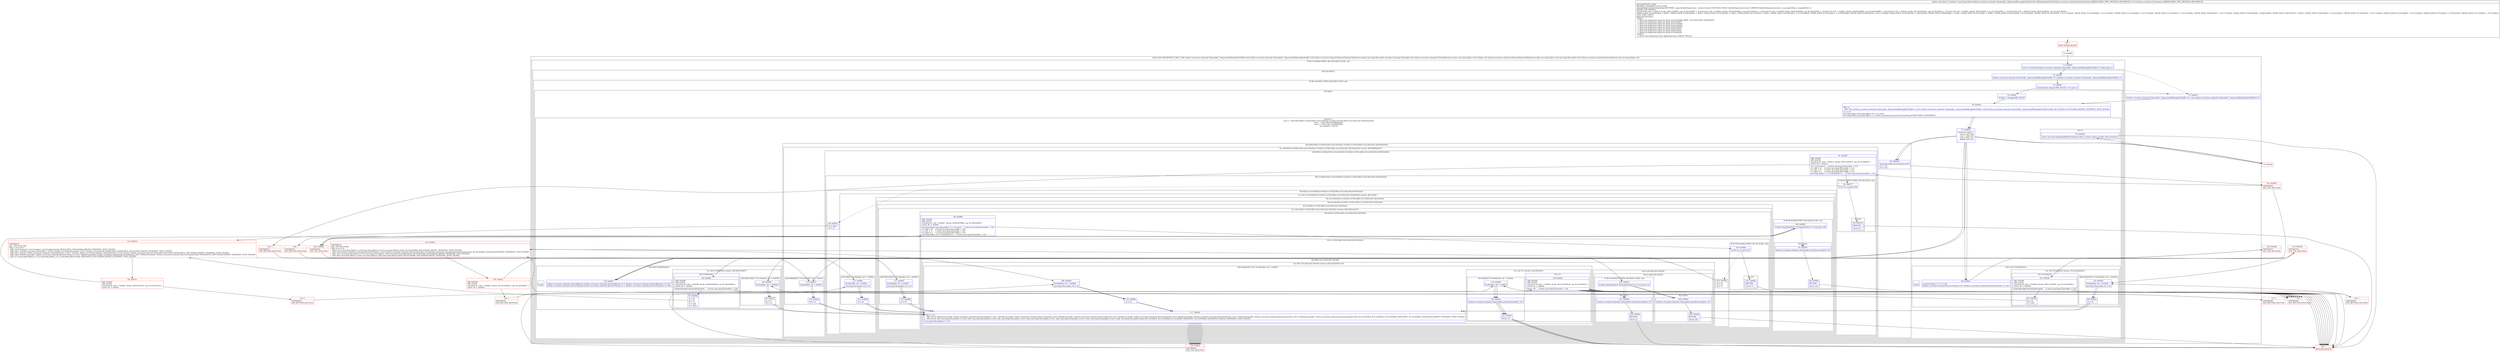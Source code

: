 digraph "CFG forkotlinx.coroutines.channels.ChannelsKt__DeprecatedKt.singleOrNull(Lkotlinx\/coroutines\/channels\/ReceiveChannel;Lkotlin\/coroutines\/Continuation;)Ljava\/lang\/Object;" {
subgraph cluster_Region_1020648050 {
label = "R(4:(2:3|(3:5|6|7))|67|6|7) | DECL_VAR: kotlinx.coroutines.channels.ChannelsKt__DeprecatedKt$singleOrNull$1 null, kotlinx.coroutines.channels.ChannelsKt__DeprecatedKt$singleOrNull$1 null, kotlinx.coroutines.channels.ReceiveChannel $this$consume$iv, java.lang.Throwable cause$iv, java.lang.Throwable e$iv, kotlinx.coroutines.channels.ChannelIterator iterator, java.lang.Object null, boolean null, kotlinx.coroutines.channels.ReceiveChannel $this$consume$iv, java.lang.Object null, java.lang.Throwable null, kotlinx.coroutines.channels.ReceiveChannel null, java.lang.Object null\l";
node [shape=record,color=blue];
subgraph cluster_IfRegion_927424501 {
label = "IF [B:71:0x0002] THEN: R(2:3|(3:5|6|7)) ELSE: null";
node [shape=record,color=blue];
Node_71 [shape=record,label="{71\:\ 0x0002|if ((r11 instanceof kotlinx.coroutines.channels.ChannelsKt__DeprecatedKt$singleOrNull$1) != false) goto L3\l}"];
subgraph cluster_Region_999306496 {
label = "R(2:3|(3:5|6|7))";
node [shape=record,color=blue];
Node_72 [shape=record,label="{72\:\ 0x0004|kotlinx.coroutines.channels.ChannelsKt__DeprecatedKt$singleOrNull$1 r0 = (kotlinx.coroutines.channels.ChannelsKt__DeprecatedKt$singleOrNull$1) r11\l}"];
subgraph cluster_IfRegion_1107042995 {
label = "IF [B:73:0x000c] THEN: R(3:5|6|7) ELSE: null";
node [shape=record,color=blue];
Node_73 [shape=record,label="{73\:\ 0x000c|if ((r0.label & Integer.MIN_VALUE) != 0) goto L5\l}"];
subgraph cluster_Region_1250373158 {
label = "R(3:5|6|7)";
node [shape=record,color=blue];
Node_74 [shape=record,label="{74\:\ 0x000e|r0.label \-= Integer.MIN_VALUE\l}"];
Node_76 [shape=record,label="{76\:\ 0x0019|PHI: r0 \l  PHI: (r0v2 kotlinx.coroutines.channels.ChannelsKt__DeprecatedKt$singleOrNull$1) = (r0v1 kotlinx.coroutines.channels.ChannelsKt__DeprecatedKt$singleOrNull$1), (r0v5 kotlinx.coroutines.channels.ChannelsKt__DeprecatedKt$singleOrNull$1) binds: [B:75:0x0014, B:74:0x000e] A[DONT_GENERATE, DONT_INLINE]\l|r11 = r0\ljava.lang.Object java.lang.Object r0 = r11.result\ljava.lang.Object java.lang.Object r1 = kotlin.coroutines.intrinsics.IntrinsicsKt.getCOROUTINE_SUSPENDED()\l}"];
subgraph cluster_SwitchRegion_787329059 {
label = "Switch: 4
 case 0 -> R(2:58|(2:60|(2:(1:62)|(2:63|(1:(2:(2:42|43)|(1:(2:45|(2:(1:47)|(2:48|(1:(2:(2:20|21)|(2:18|19)))))))))))))
 case 1 -> R(3:35|(3:37|38|(0)(0))|1)
 case 2 -> R(3:11|(3:13|14|(0)(0))|1)
 case default -> R(1:9)";
node [shape=record,color=blue];
Node_77 [shape=record,label="{77\:\ 0x0023|switch(r11.label) \{\l    case 0: goto L58;\l    case 1: goto L35;\l    case 2: goto L11;\l    default: goto L8;\l\}\l}"];
subgraph cluster_Region_472666679 {
label = "R(2:58|(2:60|(2:(1:62)|(2:63|(1:(2:(2:42|43)|(1:(2:45|(2:(1:47)|(2:48|(1:(2:(2:20|21)|(2:18|19)))))))))))))";
node [shape=record,color=blue];
Node_90 [shape=record,label="{90\:\ 0x005d|kotlin.ResultKt.throwOnFailure(r0)\lr2 = r10\lr4 = null\l}"];
subgraph cluster_TryCatchRegion_433230899 {
label = "Try: R(2:60|(2:(1:62)|(2:63|(1:(2:(2:42|43)|(1:(2:45|(2:(1:47)|(2:48|(1:(2:(2:20|21)|(2:18|19)))))))))))) catches: R(4:65|66|25|27)";
node [shape=record,color=blue];
subgraph cluster_Region_1023015366 {
label = "R(2:60|(2:(1:62)|(2:63|(1:(2:(2:42|43)|(1:(2:45|(2:(1:47)|(2:48|(1:(2:(2:20|21)|(2:18|19))))))))))))";
node [shape=record,color=blue];
Node_91 [shape=record,label="{91\:\ 0x0067|TRY_ENTER\lTRY_LEAVE\lTryCatch #0 \{all \-\> 0x00c3, blocks: (B:91:0x0067), top: B:122:0x0067 \}\lCatch: all \-\> 0x00c3\l|r5 = r2.iterator()     \/\/ Catch: java.lang.Throwable \-\> Lc3\lr11.L$0 = r2     \/\/ Catch: java.lang.Throwable \-\> Lc3\lr11.L$1 = r5     \/\/ Catch: java.lang.Throwable \-\> Lc3\lr11.label = 1     \/\/ Catch: java.lang.Throwable \-\> Lc3\ljava.lang.Object r7 = r5.hasNext(r11)     \/\/ Catch: java.lang.Throwable \-\> Lc3\l}"];
subgraph cluster_Region_1736327423 {
label = "R(2:(1:62)|(2:63|(1:(2:(2:42|43)|(1:(2:45|(2:(1:47)|(2:48|(1:(2:(2:20|21)|(2:18|19)))))))))))";
node [shape=record,color=blue];
subgraph cluster_IfRegion_1297970675 {
label = "IF [B:92:0x0077] THEN: R(1:62) ELSE: null";
node [shape=record,color=blue];
Node_92 [shape=record,label="{92\:\ 0x0077|if (r7 == r1) goto L62\l}"];
subgraph cluster_Region_857619333 {
label = "R(1:62)";
node [shape=record,color=blue];
Node_93 [shape=record,label="{93\:\ 0x0079|RETURN\l|return r1\l}"];
}
}
subgraph cluster_Region_162400860 {
label = "R(2:63|(1:(2:(2:42|43)|(1:(2:45|(2:(1:47)|(2:48|(1:(2:(2:20|21)|(2:18|19))))))))))";
node [shape=record,color=blue];
Node_94 [shape=record,label="{94\:\ 0x007a|r2 = false\lr6 = r2\l}"];
subgraph cluster_TryCatchRegion_1791689490 {
label = "Try: R(1:(2:(2:42|43)|(1:(2:45|(2:(1:47)|(2:48|(1:(2:(2:20|21)|(2:18|19))))))))) catches: R(2:53|54)";
node [shape=record,color=blue];
subgraph cluster_Region_1250057538 {
label = "R(1:(2:(2:42|43)|(1:(2:45|(2:(1:47)|(2:48|(1:(2:(2:20|21)|(2:18|19)))))))))";
node [shape=record,color=blue];
subgraph cluster_Region_1207712557 {
label = "R(2:(2:42|43)|(1:(2:45|(2:(1:47)|(2:48|(1:(2:(2:20|21)|(2:18|19))))))))";
node [shape=record,color=blue];
subgraph cluster_IfRegion_1376838293 {
label = "IF [B:96:0x0084] THEN: R(2:42|43) ELSE: null";
node [shape=record,color=blue];
Node_96 [shape=record,label="{96\:\ 0x0084|if (((java.lang.Boolean) r7).booleanValue() == true) goto L44\l}"];
subgraph cluster_Region_1626450006 {
label = "R(2:42|43)";
node [shape=record,color=blue];
Node_97 [shape=record,label="{97\:\ 0x0087|kotlinx.coroutines.channels.ChannelsKt.cancelConsumed(r6, r4)\l}"];
Node_98 [shape=record,label="{98\:\ 0x008a|RETURN\l|return null\l}"];
}
}
subgraph cluster_Region_943817031 {
label = "R(1:(2:45|(2:(1:47)|(2:48|(1:(2:(2:20|21)|(2:18|19)))))))";
node [shape=record,color=blue];
subgraph cluster_TryCatchRegion_507699249 {
label = "Try: R(2:45|(2:(1:47)|(2:48|(1:(2:(2:20|21)|(2:18|19)))))) catches: R(4:50|51|25|27)";
node [shape=record,color=blue];
subgraph cluster_Region_108786540 {
label = "R(2:45|(2:(1:47)|(2:48|(1:(2:(2:20|21)|(2:18|19))))))";
node [shape=record,color=blue];
Node_99 [shape=record,label="{99\:\ 0x008b|TRY_ENTER\lTRY_LEAVE\lTryCatch #3 \{all \-\> 0x00b7, blocks: (B:99:0x008b), top: B:128:0x008b \}\lCatch: all \-\> 0x00b7\l|java.lang.Object java.lang.Object r7 = r5.next()     \/\/ Catch: java.lang.Throwable \-\> Lb7\lr11.L$0 = r6     \/\/ Catch: java.lang.Throwable \-\> Lb7\lr11.L$1 = r7     \/\/ Catch: java.lang.Throwable \-\> Lb7\lr11.label = 2     \/\/ Catch: java.lang.Throwable \-\> Lb7\ljava.lang.Object r8 = r5.hasNext(r11)     \/\/ Catch: java.lang.Throwable \-\> Lb7\l}"];
subgraph cluster_Region_1267973414 {
label = "R(2:(1:47)|(2:48|(1:(2:(2:20|21)|(2:18|19)))))";
node [shape=record,color=blue];
subgraph cluster_IfRegion_2002145660 {
label = "IF [B:100:0x009a] THEN: R(1:47) ELSE: null";
node [shape=record,color=blue];
Node_100 [shape=record,label="{100\:\ 0x009a|if (r8 == r1) goto L47\l}"];
subgraph cluster_Region_676609125 {
label = "R(1:47)";
node [shape=record,color=blue];
Node_101 [shape=record,label="{101\:\ 0x009c|RETURN\l|return r1\l}"];
}
}
subgraph cluster_Region_942687520 {
label = "R(2:48|(1:(2:(2:20|21)|(2:18|19))))";
node [shape=record,color=blue];
Node_102 [shape=record,label="{102\:\ 0x009d|r5 = r4\lr4 = r6\lr2 = r7\l}"];
subgraph cluster_TryCatchRegion_650977050 {
label = "Try: R(1:(2:(2:20|21)|(2:18|19))) catches: R(4:23|24|25|(1:27))";
node [shape=record,color=blue];
subgraph cluster_Region_305330493 {
label = "R(1:(2:(2:20|21)|(2:18|19)))";
node [shape=record,color=blue];
subgraph cluster_Region_469291042 {
label = "R(2:(2:20|21)|(2:18|19))";
node [shape=record,color=blue];
subgraph cluster_IfRegion_1297364214 {
label = "IF [B:104:0x00a7] THEN: R(2:20|21) ELSE: null";
node [shape=record,color=blue];
Node_104 [shape=record,label="{104\:\ 0x00a7|if (((java.lang.Boolean) r8).booleanValue() == true) goto L18\l}"];
subgraph cluster_Region_61851529 {
label = "R(2:20|21)";
node [shape=record,color=blue];
Node_107 [shape=record,label="{107\:\ 0x00ae|kotlinx.coroutines.channels.ChannelsKt.cancelConsumed(r4, r5)\l}"];
Node_108 [shape=record,label="{108\:\ 0x00b2|RETURN\l|return r2\l}"];
}
}
subgraph cluster_Region_114376144 {
label = "R(2:18|19)";
node [shape=record,color=blue];
Node_105 [shape=record,label="{105\:\ 0x00aa|kotlinx.coroutines.channels.ChannelsKt.cancelConsumed(r4, r5)\l}"];
Node_106 [shape=record,label="{106\:\ 0x00ad|RETURN\l|return null\l}"];
}
}
}
subgraph cluster_Region_2498856 {
label = "R(4:23|24|25|(1:27)) | ExcHandler: all \-\> 0x00b3\l";
node [shape=record,color=blue];
Node_109 [shape=record,label="{109\:\ 0x00b3|ExcHandler: all \-\> 0x00b3\l|java.lang.Throwable r10 = th\l}"];
Node_110 [shape=record,label="{110\:\ 0x00b4|r2 = r4\l}"];
Node_117 [shape=record,label="{117\:\ 0x00c8|PHI: r2 r10 \l  PHI: (r2v10 '$this$consume$iv' kotlinx.coroutines.channels.ReceiveChannel) = (r2v1 '$this$consume$iv' kotlinx.coroutines.channels.ReceiveChannel), (r2v4 '$this$consume$iv' kotlinx.coroutines.channels.ReceiveChannel), (r2v5 '$this$consume$iv' kotlinx.coroutines.channels.ReceiveChannel), (r2v8 '$this$consume$iv' kotlinx.coroutines.channels.ReceiveChannel), (r2v12 '$this$consume$iv' kotlinx.coroutines.channels.ReceiveChannel), (r2v14 '$this$consume$iv' kotlinx.coroutines.channels.ReceiveChannel) binds: [B:116:0x00c4, B:114:0x00bd, B:112:0x00b8, B:89:0x0057, B:110:0x00b4, B:84:0x003e] A[DONT_GENERATE, DONT_INLINE]\l  PHI: (r10v9 'e$iv' java.lang.Throwable) = (r10v2 'e$iv' java.lang.Throwable), (r10v4 'e$iv' java.lang.Throwable), (r10v5 'e$iv' java.lang.Throwable), (r10v7 'e$iv' java.lang.Throwable), (r10v11 'e$iv' java.lang.Throwable), (r10v13 'e$iv' java.lang.Throwable) binds: [B:116:0x00c4, B:114:0x00bd, B:112:0x00b8, B:89:0x0057, B:110:0x00b4, B:84:0x003e] A[DONT_GENERATE, DONT_INLINE]\l|java.lang.Throwable r3 = r10\l}"];
subgraph cluster_TryCatchRegion_1542817000 {
label = "Try: R(1:27) catches: R(3:29|30|31)";
node [shape=record,color=blue];
subgraph cluster_Region_938146020 {
label = "R(1:27)";
node [shape=record,color=blue];
Node_118 [shape=record,label="{118\:\ 0x00ca|TRY_ENTER\lTRY_LEAVE\lTryCatch #4 \{all \-\> 0x00cb, blocks: (B:118:0x00ca), top: B:130:0x00ca \}\lCatch: all \-\> 0x00cb\l|throw r10     \/\/ Catch: java.lang.Throwable \-\> Lcb\l}"];
}
subgraph cluster_Region_1654098785 {
label = "R(3:29|30|31) | ExcHandler: all \-\> 0x00cb\l";
node [shape=record,color=blue];
Node_119 [shape=record,label="{119\:\ 0x00cb|ExcHandler: all \-\> 0x00cb\l}"];
Node_120 [shape=record,label="{120\:\ 0x00cc|kotlinx.coroutines.channels.ChannelsKt.cancelConsumed(r2, r3)\l}"];
Node_121 [shape=record,label="{121\:\ 0x00cf|throw r10\l}"];
}
}
}
}
}
}
}
subgraph cluster_Region_1283520055 {
label = "R(4:50|51|25|27) | ExcHandler: all \-\> 0x00b7\l";
node [shape=record,color=blue];
Node_111 [shape=record,label="{111\:\ 0x00b7|ExcHandler: all \-\> 0x00b7\l|java.lang.Throwable r10 = th\l}"];
Node_112 [shape=record,label="{112\:\ 0x00b8|r2 = r6\l}"];
Node_117 [shape=record,label="{117\:\ 0x00c8|PHI: r2 r10 \l  PHI: (r2v10 '$this$consume$iv' kotlinx.coroutines.channels.ReceiveChannel) = (r2v1 '$this$consume$iv' kotlinx.coroutines.channels.ReceiveChannel), (r2v4 '$this$consume$iv' kotlinx.coroutines.channels.ReceiveChannel), (r2v5 '$this$consume$iv' kotlinx.coroutines.channels.ReceiveChannel), (r2v8 '$this$consume$iv' kotlinx.coroutines.channels.ReceiveChannel), (r2v12 '$this$consume$iv' kotlinx.coroutines.channels.ReceiveChannel), (r2v14 '$this$consume$iv' kotlinx.coroutines.channels.ReceiveChannel) binds: [B:116:0x00c4, B:114:0x00bd, B:112:0x00b8, B:89:0x0057, B:110:0x00b4, B:84:0x003e] A[DONT_GENERATE, DONT_INLINE]\l  PHI: (r10v9 'e$iv' java.lang.Throwable) = (r10v2 'e$iv' java.lang.Throwable), (r10v4 'e$iv' java.lang.Throwable), (r10v5 'e$iv' java.lang.Throwable), (r10v7 'e$iv' java.lang.Throwable), (r10v11 'e$iv' java.lang.Throwable), (r10v13 'e$iv' java.lang.Throwable) binds: [B:116:0x00c4, B:114:0x00bd, B:112:0x00b8, B:89:0x0057, B:110:0x00b4, B:84:0x003e] A[DONT_GENERATE, DONT_INLINE]\l|java.lang.Throwable r3 = r10\l}"];
Node_118 [shape=record,label="{118\:\ 0x00ca|TRY_ENTER\lTRY_LEAVE\lTryCatch #4 \{all \-\> 0x00cb, blocks: (B:118:0x00ca), top: B:130:0x00ca \}\lCatch: all \-\> 0x00cb\l|throw r10     \/\/ Catch: java.lang.Throwable \-\> Lcb\l}"];
}
}
}
}
}
subgraph cluster_Region_243283569 {
label = "R(2:53|54) | ExcHandler: all \-\> 0x00bc\l";
node [shape=record,color=blue];
Node_113 [shape=record,label="{113\:\ 0x00bc|ExcHandler: all \-\> 0x00bc\l|java.lang.Throwable r10 = th\l}"];
Node_114 [shape=record,label="{114\:\ 0x00bd|r2 = r6\l}"];
}
}
}
}
}
subgraph cluster_Region_1155580521 {
label = "R(4:65|66|25|27) | ExcHandler: all \-\> 0x00c3\l";
node [shape=record,color=blue];
Node_115 [shape=record,label="{115\:\ 0x00c3|ExcHandler: all \-\> 0x00c3\l}"];
Node_116 [shape=record,label="{116\:\ 0x00c4|r10 = r1\l}"];
Node_117 [shape=record,label="{117\:\ 0x00c8|PHI: r2 r10 \l  PHI: (r2v10 '$this$consume$iv' kotlinx.coroutines.channels.ReceiveChannel) = (r2v1 '$this$consume$iv' kotlinx.coroutines.channels.ReceiveChannel), (r2v4 '$this$consume$iv' kotlinx.coroutines.channels.ReceiveChannel), (r2v5 '$this$consume$iv' kotlinx.coroutines.channels.ReceiveChannel), (r2v8 '$this$consume$iv' kotlinx.coroutines.channels.ReceiveChannel), (r2v12 '$this$consume$iv' kotlinx.coroutines.channels.ReceiveChannel), (r2v14 '$this$consume$iv' kotlinx.coroutines.channels.ReceiveChannel) binds: [B:116:0x00c4, B:114:0x00bd, B:112:0x00b8, B:89:0x0057, B:110:0x00b4, B:84:0x003e] A[DONT_GENERATE, DONT_INLINE]\l  PHI: (r10v9 'e$iv' java.lang.Throwable) = (r10v2 'e$iv' java.lang.Throwable), (r10v4 'e$iv' java.lang.Throwable), (r10v5 'e$iv' java.lang.Throwable), (r10v7 'e$iv' java.lang.Throwable), (r10v11 'e$iv' java.lang.Throwable), (r10v13 'e$iv' java.lang.Throwable) binds: [B:116:0x00c4, B:114:0x00bd, B:112:0x00b8, B:89:0x0057, B:110:0x00b4, B:84:0x003e] A[DONT_GENERATE, DONT_INLINE]\l|java.lang.Throwable r3 = r10\l}"];
Node_118 [shape=record,label="{118\:\ 0x00ca|TRY_ENTER\lTRY_LEAVE\lTryCatch #4 \{all \-\> 0x00cb, blocks: (B:118:0x00ca), top: B:130:0x00ca \}\lCatch: all \-\> 0x00cb\l|throw r10     \/\/ Catch: java.lang.Throwable \-\> Lcb\l}"];
}
}
}
subgraph cluster_Region_1971194779 {
label = "R(3:35|(3:37|38|(0)(0))|1)";
node [shape=record,color=blue];
Node_85 [shape=record,label="{85\:\ 0x0041|kotlinx.coroutines.channels.ChannelIterator kotlinx.coroutines.channels.ChannelIterator r4 = (kotlinx.coroutines.channels.ChannelIterator) r11.L$1\lkotlinx.coroutines.channels.ReceiveChannel kotlinx.coroutines.channels.ReceiveChannel r5 = (kotlinx.coroutines.channels.ReceiveChannel) r11.L$0\l}"];
subgraph cluster_TryCatchRegion_1250226719 {
label = "Try: R(3:37|38|(0)(0)) catches: R(4:56|57|25|27)";
node [shape=record,color=blue];
subgraph cluster_Region_428585210 {
label = "R(3:37|38|(0)(0))";
node [shape=record,color=blue];
Node_86 [shape=record,label="{86\:\ 0x004b|TRY_ENTER\lTRY_LEAVE\lTryCatch #2 \{all \-\> 0x0056, blocks: (B:86:0x004b), top: B:126:0x004b \}\lCatch: all \-\> 0x0056\l|kotlin.ResultKt.throwOnFailure(r0)     \/\/ Catch: java.lang.Throwable \-\> L56\l}"];
Node_87 [shape=record,label="{87\:\ 0x004e|r7 = r0\lr6 = r5\lr5 = r4\lr4 = null\lr2 = false\l}"];
subgraph cluster_IfRegion_1161066786 {
label = "IF [B:96:0x0084] THEN: R(0) ELSE: R(0)";
node [shape=record,color=blue];
Node_96 [shape=record,label="{96\:\ 0x0084|if (((java.lang.Boolean) r7).booleanValue() == true) goto L44\l}"];
subgraph cluster_Region_840005544 {
label = "R(0)";
node [shape=record,color=blue];
}
subgraph cluster_Region_1390183638 {
label = "R(0)";
node [shape=record,color=blue];
}
}
}
subgraph cluster_Region_160994154 {
label = "R(4:56|57|25|27) | ExcHandler: all \-\> 0x0056\l";
node [shape=record,color=blue];
Node_88 [shape=record,label="{88\:\ 0x0056|ExcHandler: all \-\> 0x0056\l}"];
Node_89 [shape=record,label="{89\:\ 0x0057|r2 = r5\lr10 = r1\l}"];
Node_117 [shape=record,label="{117\:\ 0x00c8|PHI: r2 r10 \l  PHI: (r2v10 '$this$consume$iv' kotlinx.coroutines.channels.ReceiveChannel) = (r2v1 '$this$consume$iv' kotlinx.coroutines.channels.ReceiveChannel), (r2v4 '$this$consume$iv' kotlinx.coroutines.channels.ReceiveChannel), (r2v5 '$this$consume$iv' kotlinx.coroutines.channels.ReceiveChannel), (r2v8 '$this$consume$iv' kotlinx.coroutines.channels.ReceiveChannel), (r2v12 '$this$consume$iv' kotlinx.coroutines.channels.ReceiveChannel), (r2v14 '$this$consume$iv' kotlinx.coroutines.channels.ReceiveChannel) binds: [B:116:0x00c4, B:114:0x00bd, B:112:0x00b8, B:89:0x0057, B:110:0x00b4, B:84:0x003e] A[DONT_GENERATE, DONT_INLINE]\l  PHI: (r10v9 'e$iv' java.lang.Throwable) = (r10v2 'e$iv' java.lang.Throwable), (r10v4 'e$iv' java.lang.Throwable), (r10v5 'e$iv' java.lang.Throwable), (r10v7 'e$iv' java.lang.Throwable), (r10v11 'e$iv' java.lang.Throwable), (r10v13 'e$iv' java.lang.Throwable) binds: [B:116:0x00c4, B:114:0x00bd, B:112:0x00b8, B:89:0x0057, B:110:0x00b4, B:84:0x003e] A[DONT_GENERATE, DONT_INLINE]\l|java.lang.Throwable r3 = r10\l}"];
Node_118 [shape=record,label="{118\:\ 0x00ca|TRY_ENTER\lTRY_LEAVE\lTryCatch #4 \{all \-\> 0x00cb, blocks: (B:118:0x00ca), top: B:130:0x00ca \}\lCatch: all \-\> 0x00cb\l|throw r10     \/\/ Catch: java.lang.Throwable \-\> Lcb\l}"];
}
}
Node_InsnContainer_1067810968 [shape=record,label="{|break\l}"];
}
subgraph cluster_Region_911327679 {
label = "R(3:11|(3:13|14|(0)(0))|1)";
node [shape=record,color=blue];
Node_80 [shape=record,label="{80\:\ 0x002e|java.lang.Object r2 = r11.L$1\lkotlinx.coroutines.channels.ReceiveChannel r4 = (kotlinx.coroutines.channels.ReceiveChannel) r11.L$0\l}"];
subgraph cluster_TryCatchRegion_1497236263 {
label = "Try: R(3:13|14|(0)(0)) catches: R(4:33|34|25|27)";
node [shape=record,color=blue];
subgraph cluster_Region_560977485 {
label = "R(3:13|14|(0)(0))";
node [shape=record,color=blue];
Node_81 [shape=record,label="{81\:\ 0x0036|TRY_ENTER\lTRY_LEAVE\lTryCatch #6 \{all \-\> 0x003d, blocks: (B:81:0x0036), top: B:134:0x0036 \}\lCatch: all \-\> 0x003d\l|kotlin.ResultKt.throwOnFailure(r0)     \/\/ Catch: java.lang.Throwable \-\> L3d\l}"];
Node_82 [shape=record,label="{82\:\ 0x0039|r8 = r0\lr5 = null\l}"];
subgraph cluster_IfRegion_1613464479 {
label = "IF [B:104:0x00a7] THEN: R(0) ELSE: R(0)";
node [shape=record,color=blue];
Node_104 [shape=record,label="{104\:\ 0x00a7|if (((java.lang.Boolean) r8).booleanValue() == true) goto L18\l}"];
subgraph cluster_Region_1457996152 {
label = "R(0)";
node [shape=record,color=blue];
}
subgraph cluster_Region_1171630716 {
label = "R(0)";
node [shape=record,color=blue];
}
}
}
subgraph cluster_Region_261799139 {
label = "R(4:33|34|25|27) | ExcHandler: all \-\> 0x003d\l";
node [shape=record,color=blue];
Node_83 [shape=record,label="{83\:\ 0x003d|ExcHandler: all \-\> 0x003d\l|java.lang.Throwable r10 = th\l}"];
Node_84 [shape=record,label="{84\:\ 0x003e|r2 = r4\l}"];
Node_117 [shape=record,label="{117\:\ 0x00c8|PHI: r2 r10 \l  PHI: (r2v10 '$this$consume$iv' kotlinx.coroutines.channels.ReceiveChannel) = (r2v1 '$this$consume$iv' kotlinx.coroutines.channels.ReceiveChannel), (r2v4 '$this$consume$iv' kotlinx.coroutines.channels.ReceiveChannel), (r2v5 '$this$consume$iv' kotlinx.coroutines.channels.ReceiveChannel), (r2v8 '$this$consume$iv' kotlinx.coroutines.channels.ReceiveChannel), (r2v12 '$this$consume$iv' kotlinx.coroutines.channels.ReceiveChannel), (r2v14 '$this$consume$iv' kotlinx.coroutines.channels.ReceiveChannel) binds: [B:116:0x00c4, B:114:0x00bd, B:112:0x00b8, B:89:0x0057, B:110:0x00b4, B:84:0x003e] A[DONT_GENERATE, DONT_INLINE]\l  PHI: (r10v9 'e$iv' java.lang.Throwable) = (r10v2 'e$iv' java.lang.Throwable), (r10v4 'e$iv' java.lang.Throwable), (r10v5 'e$iv' java.lang.Throwable), (r10v7 'e$iv' java.lang.Throwable), (r10v11 'e$iv' java.lang.Throwable), (r10v13 'e$iv' java.lang.Throwable) binds: [B:116:0x00c4, B:114:0x00bd, B:112:0x00b8, B:89:0x0057, B:110:0x00b4, B:84:0x003e] A[DONT_GENERATE, DONT_INLINE]\l|java.lang.Throwable r3 = r10\l}"];
Node_118 [shape=record,label="{118\:\ 0x00ca|TRY_ENTER\lTRY_LEAVE\lTryCatch #4 \{all \-\> 0x00cb, blocks: (B:118:0x00ca), top: B:130:0x00ca \}\lCatch: all \-\> 0x00cb\l|throw r10     \/\/ Catch: java.lang.Throwable \-\> Lcb\l}"];
}
}
Node_InsnContainer_1826336474 [shape=record,label="{|break\l}"];
}
subgraph cluster_Region_1355874213 {
label = "R(1:9)";
node [shape=record,color=blue];
Node_79 [shape=record,label="{79\:\ 0x002d|throw new java.lang.IllegalStateException(\"call to 'resume' before 'invoke' with coroutine\")\l}"];
}
}
}
}
}
}
Node_75 [shape=record,label="{75\:\ 0x0014|kotlinx.coroutines.channels.ChannelsKt__DeprecatedKt$singleOrNull$1 r0 = new kotlinx.coroutines.channels.ChannelsKt__DeprecatedKt$singleOrNull$1(r11)\l}"];
Node_76 [shape=record,label="{76\:\ 0x0019|PHI: r0 \l  PHI: (r0v2 kotlinx.coroutines.channels.ChannelsKt__DeprecatedKt$singleOrNull$1) = (r0v1 kotlinx.coroutines.channels.ChannelsKt__DeprecatedKt$singleOrNull$1), (r0v5 kotlinx.coroutines.channels.ChannelsKt__DeprecatedKt$singleOrNull$1) binds: [B:75:0x0014, B:74:0x000e] A[DONT_GENERATE, DONT_INLINE]\l|r11 = r0\ljava.lang.Object java.lang.Object r0 = r11.result\ljava.lang.Object java.lang.Object r1 = kotlin.coroutines.intrinsics.IntrinsicsKt.getCOROUTINE_SUSPENDED()\l}"];
subgraph cluster_SwitchRegion_1167407482 {
label = "Switch: 0";
node [shape=record,color=blue];
Node_77 [shape=record,label="{77\:\ 0x0023|switch(r11.label) \{\l    case 0: goto L58;\l    case 1: goto L35;\l    case 2: goto L11;\l    default: goto L8;\l\}\l}"];
}
}
subgraph cluster_Region_261799139 {
label = "R(4:33|34|25|27) | ExcHandler: all \-\> 0x003d\l";
node [shape=record,color=blue];
Node_83 [shape=record,label="{83\:\ 0x003d|ExcHandler: all \-\> 0x003d\l|java.lang.Throwable r10 = th\l}"];
Node_84 [shape=record,label="{84\:\ 0x003e|r2 = r4\l}"];
Node_117 [shape=record,label="{117\:\ 0x00c8|PHI: r2 r10 \l  PHI: (r2v10 '$this$consume$iv' kotlinx.coroutines.channels.ReceiveChannel) = (r2v1 '$this$consume$iv' kotlinx.coroutines.channels.ReceiveChannel), (r2v4 '$this$consume$iv' kotlinx.coroutines.channels.ReceiveChannel), (r2v5 '$this$consume$iv' kotlinx.coroutines.channels.ReceiveChannel), (r2v8 '$this$consume$iv' kotlinx.coroutines.channels.ReceiveChannel), (r2v12 '$this$consume$iv' kotlinx.coroutines.channels.ReceiveChannel), (r2v14 '$this$consume$iv' kotlinx.coroutines.channels.ReceiveChannel) binds: [B:116:0x00c4, B:114:0x00bd, B:112:0x00b8, B:89:0x0057, B:110:0x00b4, B:84:0x003e] A[DONT_GENERATE, DONT_INLINE]\l  PHI: (r10v9 'e$iv' java.lang.Throwable) = (r10v2 'e$iv' java.lang.Throwable), (r10v4 'e$iv' java.lang.Throwable), (r10v5 'e$iv' java.lang.Throwable), (r10v7 'e$iv' java.lang.Throwable), (r10v11 'e$iv' java.lang.Throwable), (r10v13 'e$iv' java.lang.Throwable) binds: [B:116:0x00c4, B:114:0x00bd, B:112:0x00b8, B:89:0x0057, B:110:0x00b4, B:84:0x003e] A[DONT_GENERATE, DONT_INLINE]\l|java.lang.Throwable r3 = r10\l}"];
Node_118 [shape=record,label="{118\:\ 0x00ca|TRY_ENTER\lTRY_LEAVE\lTryCatch #4 \{all \-\> 0x00cb, blocks: (B:118:0x00ca), top: B:130:0x00ca \}\lCatch: all \-\> 0x00cb\l|throw r10     \/\/ Catch: java.lang.Throwable \-\> Lcb\l}"];
}
subgraph cluster_Region_160994154 {
label = "R(4:56|57|25|27) | ExcHandler: all \-\> 0x0056\l";
node [shape=record,color=blue];
Node_88 [shape=record,label="{88\:\ 0x0056|ExcHandler: all \-\> 0x0056\l}"];
Node_89 [shape=record,label="{89\:\ 0x0057|r2 = r5\lr10 = r1\l}"];
Node_117 [shape=record,label="{117\:\ 0x00c8|PHI: r2 r10 \l  PHI: (r2v10 '$this$consume$iv' kotlinx.coroutines.channels.ReceiveChannel) = (r2v1 '$this$consume$iv' kotlinx.coroutines.channels.ReceiveChannel), (r2v4 '$this$consume$iv' kotlinx.coroutines.channels.ReceiveChannel), (r2v5 '$this$consume$iv' kotlinx.coroutines.channels.ReceiveChannel), (r2v8 '$this$consume$iv' kotlinx.coroutines.channels.ReceiveChannel), (r2v12 '$this$consume$iv' kotlinx.coroutines.channels.ReceiveChannel), (r2v14 '$this$consume$iv' kotlinx.coroutines.channels.ReceiveChannel) binds: [B:116:0x00c4, B:114:0x00bd, B:112:0x00b8, B:89:0x0057, B:110:0x00b4, B:84:0x003e] A[DONT_GENERATE, DONT_INLINE]\l  PHI: (r10v9 'e$iv' java.lang.Throwable) = (r10v2 'e$iv' java.lang.Throwable), (r10v4 'e$iv' java.lang.Throwable), (r10v5 'e$iv' java.lang.Throwable), (r10v7 'e$iv' java.lang.Throwable), (r10v11 'e$iv' java.lang.Throwable), (r10v13 'e$iv' java.lang.Throwable) binds: [B:116:0x00c4, B:114:0x00bd, B:112:0x00b8, B:89:0x0057, B:110:0x00b4, B:84:0x003e] A[DONT_GENERATE, DONT_INLINE]\l|java.lang.Throwable r3 = r10\l}"];
Node_118 [shape=record,label="{118\:\ 0x00ca|TRY_ENTER\lTRY_LEAVE\lTryCatch #4 \{all \-\> 0x00cb, blocks: (B:118:0x00ca), top: B:130:0x00ca \}\lCatch: all \-\> 0x00cb\l|throw r10     \/\/ Catch: java.lang.Throwable \-\> Lcb\l}"];
}
subgraph cluster_Region_1155580521 {
label = "R(4:65|66|25|27) | ExcHandler: all \-\> 0x00c3\l";
node [shape=record,color=blue];
Node_115 [shape=record,label="{115\:\ 0x00c3|ExcHandler: all \-\> 0x00c3\l}"];
Node_116 [shape=record,label="{116\:\ 0x00c4|r10 = r1\l}"];
Node_117 [shape=record,label="{117\:\ 0x00c8|PHI: r2 r10 \l  PHI: (r2v10 '$this$consume$iv' kotlinx.coroutines.channels.ReceiveChannel) = (r2v1 '$this$consume$iv' kotlinx.coroutines.channels.ReceiveChannel), (r2v4 '$this$consume$iv' kotlinx.coroutines.channels.ReceiveChannel), (r2v5 '$this$consume$iv' kotlinx.coroutines.channels.ReceiveChannel), (r2v8 '$this$consume$iv' kotlinx.coroutines.channels.ReceiveChannel), (r2v12 '$this$consume$iv' kotlinx.coroutines.channels.ReceiveChannel), (r2v14 '$this$consume$iv' kotlinx.coroutines.channels.ReceiveChannel) binds: [B:116:0x00c4, B:114:0x00bd, B:112:0x00b8, B:89:0x0057, B:110:0x00b4, B:84:0x003e] A[DONT_GENERATE, DONT_INLINE]\l  PHI: (r10v9 'e$iv' java.lang.Throwable) = (r10v2 'e$iv' java.lang.Throwable), (r10v4 'e$iv' java.lang.Throwable), (r10v5 'e$iv' java.lang.Throwable), (r10v7 'e$iv' java.lang.Throwable), (r10v11 'e$iv' java.lang.Throwable), (r10v13 'e$iv' java.lang.Throwable) binds: [B:116:0x00c4, B:114:0x00bd, B:112:0x00b8, B:89:0x0057, B:110:0x00b4, B:84:0x003e] A[DONT_GENERATE, DONT_INLINE]\l|java.lang.Throwable r3 = r10\l}"];
Node_118 [shape=record,label="{118\:\ 0x00ca|TRY_ENTER\lTRY_LEAVE\lTryCatch #4 \{all \-\> 0x00cb, blocks: (B:118:0x00ca), top: B:130:0x00ca \}\lCatch: all \-\> 0x00cb\l|throw r10     \/\/ Catch: java.lang.Throwable \-\> Lcb\l}"];
}
subgraph cluster_Region_243283569 {
label = "R(2:53|54) | ExcHandler: all \-\> 0x00bc\l";
node [shape=record,color=blue];
Node_113 [shape=record,label="{113\:\ 0x00bc|ExcHandler: all \-\> 0x00bc\l|java.lang.Throwable r10 = th\l}"];
Node_114 [shape=record,label="{114\:\ 0x00bd|r2 = r6\l}"];
}
subgraph cluster_Region_1283520055 {
label = "R(4:50|51|25|27) | ExcHandler: all \-\> 0x00b7\l";
node [shape=record,color=blue];
Node_111 [shape=record,label="{111\:\ 0x00b7|ExcHandler: all \-\> 0x00b7\l|java.lang.Throwable r10 = th\l}"];
Node_112 [shape=record,label="{112\:\ 0x00b8|r2 = r6\l}"];
Node_117 [shape=record,label="{117\:\ 0x00c8|PHI: r2 r10 \l  PHI: (r2v10 '$this$consume$iv' kotlinx.coroutines.channels.ReceiveChannel) = (r2v1 '$this$consume$iv' kotlinx.coroutines.channels.ReceiveChannel), (r2v4 '$this$consume$iv' kotlinx.coroutines.channels.ReceiveChannel), (r2v5 '$this$consume$iv' kotlinx.coroutines.channels.ReceiveChannel), (r2v8 '$this$consume$iv' kotlinx.coroutines.channels.ReceiveChannel), (r2v12 '$this$consume$iv' kotlinx.coroutines.channels.ReceiveChannel), (r2v14 '$this$consume$iv' kotlinx.coroutines.channels.ReceiveChannel) binds: [B:116:0x00c4, B:114:0x00bd, B:112:0x00b8, B:89:0x0057, B:110:0x00b4, B:84:0x003e] A[DONT_GENERATE, DONT_INLINE]\l  PHI: (r10v9 'e$iv' java.lang.Throwable) = (r10v2 'e$iv' java.lang.Throwable), (r10v4 'e$iv' java.lang.Throwable), (r10v5 'e$iv' java.lang.Throwable), (r10v7 'e$iv' java.lang.Throwable), (r10v11 'e$iv' java.lang.Throwable), (r10v13 'e$iv' java.lang.Throwable) binds: [B:116:0x00c4, B:114:0x00bd, B:112:0x00b8, B:89:0x0057, B:110:0x00b4, B:84:0x003e] A[DONT_GENERATE, DONT_INLINE]\l|java.lang.Throwable r3 = r10\l}"];
Node_118 [shape=record,label="{118\:\ 0x00ca|TRY_ENTER\lTRY_LEAVE\lTryCatch #4 \{all \-\> 0x00cb, blocks: (B:118:0x00ca), top: B:130:0x00ca \}\lCatch: all \-\> 0x00cb\l|throw r10     \/\/ Catch: java.lang.Throwable \-\> Lcb\l}"];
}
subgraph cluster_Region_2498856 {
label = "R(4:23|24|25|(1:27)) | ExcHandler: all \-\> 0x00b3\l";
node [shape=record,color=blue];
Node_109 [shape=record,label="{109\:\ 0x00b3|ExcHandler: all \-\> 0x00b3\l|java.lang.Throwable r10 = th\l}"];
Node_110 [shape=record,label="{110\:\ 0x00b4|r2 = r4\l}"];
Node_117 [shape=record,label="{117\:\ 0x00c8|PHI: r2 r10 \l  PHI: (r2v10 '$this$consume$iv' kotlinx.coroutines.channels.ReceiveChannel) = (r2v1 '$this$consume$iv' kotlinx.coroutines.channels.ReceiveChannel), (r2v4 '$this$consume$iv' kotlinx.coroutines.channels.ReceiveChannel), (r2v5 '$this$consume$iv' kotlinx.coroutines.channels.ReceiveChannel), (r2v8 '$this$consume$iv' kotlinx.coroutines.channels.ReceiveChannel), (r2v12 '$this$consume$iv' kotlinx.coroutines.channels.ReceiveChannel), (r2v14 '$this$consume$iv' kotlinx.coroutines.channels.ReceiveChannel) binds: [B:116:0x00c4, B:114:0x00bd, B:112:0x00b8, B:89:0x0057, B:110:0x00b4, B:84:0x003e] A[DONT_GENERATE, DONT_INLINE]\l  PHI: (r10v9 'e$iv' java.lang.Throwable) = (r10v2 'e$iv' java.lang.Throwable), (r10v4 'e$iv' java.lang.Throwable), (r10v5 'e$iv' java.lang.Throwable), (r10v7 'e$iv' java.lang.Throwable), (r10v11 'e$iv' java.lang.Throwable), (r10v13 'e$iv' java.lang.Throwable) binds: [B:116:0x00c4, B:114:0x00bd, B:112:0x00b8, B:89:0x0057, B:110:0x00b4, B:84:0x003e] A[DONT_GENERATE, DONT_INLINE]\l|java.lang.Throwable r3 = r10\l}"];
subgraph cluster_TryCatchRegion_1542817000 {
label = "Try: R(1:27) catches: R(3:29|30|31)";
node [shape=record,color=blue];
subgraph cluster_Region_938146020 {
label = "R(1:27)";
node [shape=record,color=blue];
Node_118 [shape=record,label="{118\:\ 0x00ca|TRY_ENTER\lTRY_LEAVE\lTryCatch #4 \{all \-\> 0x00cb, blocks: (B:118:0x00ca), top: B:130:0x00ca \}\lCatch: all \-\> 0x00cb\l|throw r10     \/\/ Catch: java.lang.Throwable \-\> Lcb\l}"];
}
subgraph cluster_Region_1654098785 {
label = "R(3:29|30|31) | ExcHandler: all \-\> 0x00cb\l";
node [shape=record,color=blue];
Node_119 [shape=record,label="{119\:\ 0x00cb|ExcHandler: all \-\> 0x00cb\l}"];
Node_120 [shape=record,label="{120\:\ 0x00cc|kotlinx.coroutines.channels.ChannelsKt.cancelConsumed(r2, r3)\l}"];
Node_121 [shape=record,label="{121\:\ 0x00cf|throw r10\l}"];
}
}
}
subgraph cluster_Region_1654098785 {
label = "R(3:29|30|31) | ExcHandler: all \-\> 0x00cb\l";
node [shape=record,color=blue];
Node_119 [shape=record,label="{119\:\ 0x00cb|ExcHandler: all \-\> 0x00cb\l}"];
Node_120 [shape=record,label="{120\:\ 0x00cc|kotlinx.coroutines.channels.ChannelsKt.cancelConsumed(r2, r3)\l}"];
Node_121 [shape=record,label="{121\:\ 0x00cf|throw r10\l}"];
}
Node_68 [shape=record,color=red,label="{68\:\ ?|MTH_ENTER_BLOCK\l}"];
Node_70 [shape=record,color=red,label="{70\:\ 0x0000}"];
Node_78 [shape=record,color=red,label="{78\:\ 0x0026}"];
Node_69 [shape=record,color=red,label="{69\:\ ?|MTH_EXIT_BLOCK\l}"];
Node_134 [shape=record,color=red,label="{134\:\ 0x0036|SYNTHETIC\lEXC_TOP_SPLITTER\l}"];
Node_124 [shape=record,color=red,label="{124\:\ 0x00a1|SYNTHETIC\lEXC_TOP_SPLITTER\lPHI: r2 r4 r5 r8 \l  PHI: (r2v11 java.lang.Object) = (r2v6 java.lang.Object), (r2v13 java.lang.Object) binds: [B:102:0x009d, B:82:0x0039] A[DONT_GENERATE, DONT_INLINE]\l  PHI: (r4v6 kotlinx.coroutines.channels.ReceiveChannel) = (r4v2 kotlinx.coroutines.channels.ReceiveChannel), (r4v8 kotlinx.coroutines.channels.ReceiveChannel) binds: [B:102:0x009d, B:82:0x0039] A[DONT_GENERATE, DONT_INLINE]\l  PHI: (r5v7 java.lang.Throwable) = (r5v3 java.lang.Throwable), (r5v8 java.lang.Throwable) binds: [B:102:0x009d, B:82:0x0039] A[DONT_GENERATE, DONT_INLINE]\l  PHI: (r8v2 java.lang.Object) = (r8v1 java.lang.Object), (r8v4 java.lang.Object) binds: [B:102:0x009d, B:82:0x0039] A[DONT_GENERATE, DONT_INLINE]\l}"];
Node_103 [shape=record,color=red,label="{103\:\ 0x00a1|TRY_ENTER\lTRY_LEAVE\lTryCatch #1 \{all \-\> 0x00b3, blocks: (B:103:0x00a1), top: B:124:0x00a1 \}\lCatch: all \-\> 0x00b3\l}"];
Node_125 [shape=record,color=red,label="{125\:\ ?|SYNTHETIC\lEXC_BOTTOM_SPLITTER\l}"];
Node_130 [shape=record,color=red,label="{130\:\ 0x00ca|SYNTHETIC\lEXC_TOP_SPLITTER\l}"];
Node_131 [shape=record,color=red,label="{131\:\ ?|SYNTHETIC\lEXC_BOTTOM_SPLITTER\l}"];
Node_135 [shape=record,color=red,label="{135\:\ ?|SYNTHETIC\lEXC_BOTTOM_SPLITTER\l}"];
Node_126 [shape=record,color=red,label="{126\:\ 0x004b|SYNTHETIC\lEXC_TOP_SPLITTER\l}"];
Node_132 [shape=record,color=red,label="{132\:\ 0x007e|SYNTHETIC\lEXC_TOP_SPLITTER\lPHI: r2 r4 r5 r6 r7 \l  PHI: (r2v3 boolean) = (r2v2 boolean), (r2v9 boolean) binds: [B:94:0x007a, B:87:0x004e] A[DONT_GENERATE, DONT_INLINE]\l  PHI: (r4v1 'cause$iv' java.lang.Throwable) = (r4v0 'cause$iv' java.lang.Throwable), (r4v5 'cause$iv' java.lang.Throwable) binds: [B:94:0x007a, B:87:0x004e] A[DONT_GENERATE, DONT_INLINE]\l  PHI: (r5v2 'iterator' kotlinx.coroutines.channels.ChannelIterator) = (r5v1 'iterator' kotlinx.coroutines.channels.ChannelIterator), (r5v6 'iterator' kotlinx.coroutines.channels.ChannelIterator) binds: [B:94:0x007a, B:87:0x004e] A[DONT_GENERATE, DONT_INLINE]\l  PHI: (r6v2 '$this$consume$iv' kotlinx.coroutines.channels.ReceiveChannel) = (r6v1 '$this$consume$iv' kotlinx.coroutines.channels.ReceiveChannel), (r6v3 '$this$consume$iv' kotlinx.coroutines.channels.ReceiveChannel) binds: [B:94:0x007a, B:87:0x004e] A[DONT_GENERATE, DONT_INLINE]\l  PHI: (r7v3 java.lang.Object) = (r7v2 java.lang.Object), (r7v7 java.lang.Object) binds: [B:94:0x007a, B:87:0x004e] A[DONT_GENERATE, DONT_INLINE]\l}"];
Node_95 [shape=record,color=red,label="{95\:\ 0x007e|TRY_ENTER\lTRY_LEAVE\lTryCatch #5 \{all \-\> 0x00bc, blocks: (B:95:0x007e), top: B:132:0x007e \}\lCatch: all \-\> 0x00bc\l}"];
Node_128 [shape=record,color=red,label="{128\:\ 0x008b|SYNTHETIC\lEXC_TOP_SPLITTER\l}"];
Node_129 [shape=record,color=red,label="{129\:\ ?|SYNTHETIC\lEXC_BOTTOM_SPLITTER\l}"];
Node_133 [shape=record,color=red,label="{133\:\ ?|SYNTHETIC\lEXC_BOTTOM_SPLITTER\l}"];
Node_127 [shape=record,color=red,label="{127\:\ ?|SYNTHETIC\lEXC_BOTTOM_SPLITTER\l}"];
Node_122 [shape=record,color=red,label="{122\:\ 0x0067|SYNTHETIC\lEXC_TOP_SPLITTER\l}"];
Node_123 [shape=record,color=red,label="{123\:\ ?|SYNTHETIC\lEXC_BOTTOM_SPLITTER\l}"];
MethodNode[shape=record,label="{public static final \/* synthetic *\/ java.lang.Object kotlinx.coroutines.channels.ChannelsKt__DeprecatedKt.singleOrNull((r10v0 '$this$singleOrNull' kotlinx.coroutines.channels.ReceiveChannel A[IMMUTABLE_TYPE, METHOD_ARGUMENT]), (r11v0 kotlin.coroutines.Continuation A[IMMUTABLE_TYPE, METHOD_ARGUMENT]))  | INCONSISTENT_CODE\lMETHOD_CANDIDATE_FOR_INLINE\l\{Lkotlin\/Deprecated;=Annotation\{RUNTIME, type=Lkotlin\/Deprecated;, values=\{level=\{ENCODED_FIELD: Lkotlin\/DeprecationLevel;\-\>HIDDEN:Lkotlin\/DeprecationLevel;\}, message=Binary compatibility\}\}\}\lINLINE_NOT_NEEDED\lTryCatch #0 \{all \-\> 0x00c3, blocks: (B:91:0x0067), top: B:122:0x0067 \}, TryCatch #1 \{all \-\> 0x00b3, blocks: (B:103:0x00a1), top: B:124:0x00a1 \}, TryCatch #2 \{all \-\> 0x0056, blocks: (B:86:0x004b), top: B:126:0x004b \}, TryCatch #3 \{all \-\> 0x00b7, blocks: (B:99:0x008b), top: B:128:0x008b \}, TryCatch #4 \{all \-\> 0x00cb, blocks: (B:118:0x00ca), top: B:130:0x00ca \}, TryCatch #5 \{all \-\> 0x00bc, blocks: (B:95:0x007e), top: B:132:0x007e \}, TryCatch #6 \{all \-\> 0x003d, blocks: (B:81:0x0036), top: B:134:0x0036 \}\lCROSS_EDGE: B:106:0x00ad \-\> B:69:?, CROSS_EDGE: B:108:0x00b2 \-\> B:69:?, CROSS_EDGE: B:118:0x00ca \-\> B:69:?, CROSS_EDGE: B:121:0x00cf \-\> B:69:?, CROSS_EDGE: B:130:0x00ca \-\> B:119:0x00cb, CROSS_EDGE: B:124:0x00a1 \-\> B:109:0x00b3, CROSS_EDGE: B:84:0x003e \-\> B:117:0x00c8, CROSS_EDGE: B:134:0x0036 \-\> B:83:0x003d, CROSS_EDGE: B:98:0x008a \-\> B:69:?, CROSS_EDGE: B:101:0x009c \-\> B:69:?, CROSS_EDGE: B:102:0x009d \-\> B:124:0x00a1, CROSS_EDGE: B:112:0x00b8 \-\> B:117:0x00c8, CROSS_EDGE: B:128:0x008b \-\> B:111:0x00b7, CROSS_EDGE: B:114:0x00bd \-\> B:117:0x00c8, CROSS_EDGE: B:132:0x007e \-\> B:113:0x00bc, CROSS_EDGE: B:89:0x0057 \-\> B:117:0x00c8, CROSS_EDGE: B:126:0x004b \-\> B:88:0x0056, CROSS_EDGE: B:93:0x0079 \-\> B:69:?, CROSS_EDGE: B:94:0x007a \-\> B:132:0x007e, CROSS_EDGE: B:116:0x00c4 \-\> B:117:0x00c8, CROSS_EDGE: B:122:0x0067 \-\> B:115:0x00c3, CROSS_EDGE: B:75:0x0014 \-\> B:76:0x0019, CROSS_EDGE: B:71:0x0002 \-\> B:75:0x0014\lTYPE_VARS: EMPTY\lJadxCommentsAttr\{\l WARN: \l \-\> Removed duplicated region for block: B:128:0x008b A[EXC_TOP_SPLITTER, SYNTHETIC]\l \-\> Removed duplicated region for block: B:97:0x0087 \l \-\> Removed duplicated region for block: B:107:0x00ae \l \-\> Removed duplicated region for block: B:105:0x00aa \l \-\> Removed duplicated region for block: B:90:0x005d \l \-\> Removed duplicated region for block: B:85:0x0041 \l \-\> Removed duplicated region for block: B:80:0x002e \l \-\> Removed duplicated region for block: B:78:0x0026 \l DEBUG: \l \-\> Don't trust debug lines info. Repeating lines: [146=6, 595=5]\}\l}"];
MethodNode -> Node_68;Node_71 -> Node_72;
Node_71 -> Node_75[style=dashed];
Node_72 -> Node_73;
Node_73 -> Node_74;
Node_73 -> Node_75[style=dashed];
Node_74 -> Node_76;
Node_76 -> Node_77;
Node_77 -> Node_78;
Node_77 -> Node_80;
Node_77 -> Node_85;
Node_77 -> Node_90;
Node_90 -> Node_122;
Node_91 -> Node_92;
Node_91 -> Node_123;
Node_92 -> Node_93;
Node_92 -> Node_94[style=dashed];
Node_93 -> Node_69;
Node_94 -> Node_132;
Node_96 -> Node_97[style=dashed];
Node_96 -> Node_128;
Node_97 -> Node_98;
Node_98 -> Node_69;
Node_99 -> Node_100;
Node_99 -> Node_129;
Node_100 -> Node_101;
Node_100 -> Node_102[style=dashed];
Node_101 -> Node_69;
Node_102 -> Node_124;
Node_104 -> Node_105;
Node_104 -> Node_107[style=dashed];
Node_107 -> Node_108;
Node_108 -> Node_69;
Node_105 -> Node_106;
Node_106 -> Node_69;
Node_109 -> Node_110;
Node_110 -> Node_117;
Node_117 -> Node_130;
Node_118 -> Node_69;
Node_118 -> Node_131;
Node_119 -> Node_120;
Node_120 -> Node_121;
Node_121 -> Node_69;
Node_111 -> Node_112;
Node_112 -> Node_117;
Node_117 -> Node_130;
Node_118 -> Node_69;
Node_118 -> Node_131;
Node_113 -> Node_114;
Node_114 -> Node_117;
Node_115 -> Node_116;
Node_116 -> Node_117;
Node_117 -> Node_130;
Node_118 -> Node_69;
Node_118 -> Node_131;
Node_85 -> Node_126;
Node_86 -> Node_87;
Node_86 -> Node_127;
Node_87 -> Node_132;
Node_96 -> Node_97[style=dashed];
Node_96 -> Node_128;
Node_88 -> Node_89;
Node_89 -> Node_117;
Node_117 -> Node_130;
Node_118 -> Node_69;
Node_118 -> Node_131;
Node_80 -> Node_134;
Node_81 -> Node_82;
Node_81 -> Node_135;
Node_82 -> Node_124;
Node_104 -> Node_105;
Node_104 -> Node_107[style=dashed];
Node_83 -> Node_84;
Node_84 -> Node_117;
Node_117 -> Node_130;
Node_118 -> Node_69;
Node_118 -> Node_131;
Node_79 -> Node_69;
Node_75 -> Node_76;
Node_76 -> Node_77;
Node_77 -> Node_78;
Node_77 -> Node_80;
Node_77 -> Node_85;
Node_77 -> Node_90;
Node_83 -> Node_84;
Node_84 -> Node_117;
Node_117 -> Node_130;
Node_118 -> Node_69;
Node_118 -> Node_131;
Node_88 -> Node_89;
Node_89 -> Node_117;
Node_117 -> Node_130;
Node_118 -> Node_69;
Node_118 -> Node_131;
Node_115 -> Node_116;
Node_116 -> Node_117;
Node_117 -> Node_130;
Node_118 -> Node_69;
Node_118 -> Node_131;
Node_113 -> Node_114;
Node_114 -> Node_117;
Node_111 -> Node_112;
Node_112 -> Node_117;
Node_117 -> Node_130;
Node_118 -> Node_69;
Node_118 -> Node_131;
Node_109 -> Node_110;
Node_110 -> Node_117;
Node_117 -> Node_130;
Node_118 -> Node_69;
Node_118 -> Node_131;
Node_119 -> Node_120;
Node_120 -> Node_121;
Node_121 -> Node_69;
Node_119 -> Node_120;
Node_120 -> Node_121;
Node_121 -> Node_69;
Node_68 -> Node_70;
Node_70 -> Node_71;
Node_78 -> Node_79;
Node_134 -> Node_81;
Node_134 -> Node_83;
Node_124 -> Node_103;
Node_124 -> Node_109;
Node_103 -> Node_104;
Node_103 -> Node_125;
Node_125 -> Node_109;
Node_130 -> Node_118;
Node_130 -> Node_119;
Node_131 -> Node_119;
Node_135 -> Node_83;
Node_126 -> Node_86;
Node_126 -> Node_88;
Node_132 -> Node_95;
Node_132 -> Node_113;
Node_95 -> Node_96;
Node_95 -> Node_133;
Node_128 -> Node_99;
Node_128 -> Node_111;
Node_129 -> Node_111;
Node_133 -> Node_113;
Node_127 -> Node_88;
Node_122 -> Node_91;
Node_122 -> Node_115;
Node_123 -> Node_115;
}

